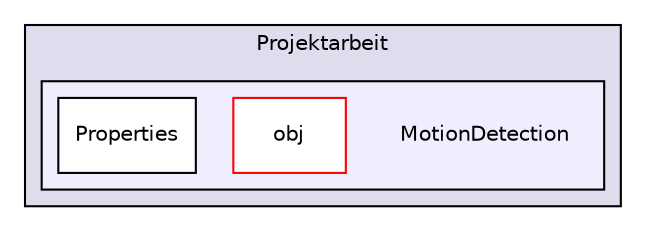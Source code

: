 digraph "C:/Users/tobia_000/Documents/Visual Studio 2013/Projects/Projektarbeit/MotionDetection" {
  compound=true
  node [ fontsize="10", fontname="Helvetica"];
  edge [ labelfontsize="10", labelfontname="Helvetica"];
  subgraph clusterdir_1dde56bb14f4345fec6b683c88cb2db2 {
    graph [ bgcolor="#ddddee", pencolor="black", label="Projektarbeit" fontname="Helvetica", fontsize="10", URL="dir_1dde56bb14f4345fec6b683c88cb2db2.html"]
  subgraph clusterdir_b7530e34bdad7b0328585c63d7e92123 {
    graph [ bgcolor="#eeeeff", pencolor="black", label="" URL="dir_b7530e34bdad7b0328585c63d7e92123.html"];
    dir_b7530e34bdad7b0328585c63d7e92123 [shape=plaintext label="MotionDetection"];
    dir_e4ad7f34a5aac9e3db0bbb52446c59e7 [shape=box label="obj" color="red" fillcolor="white" style="filled" URL="dir_e4ad7f34a5aac9e3db0bbb52446c59e7.html"];
    dir_97943cfcdfc37023bc121a53851386bc [shape=box label="Properties" color="black" fillcolor="white" style="filled" URL="dir_97943cfcdfc37023bc121a53851386bc.html"];
  }
  }
}
